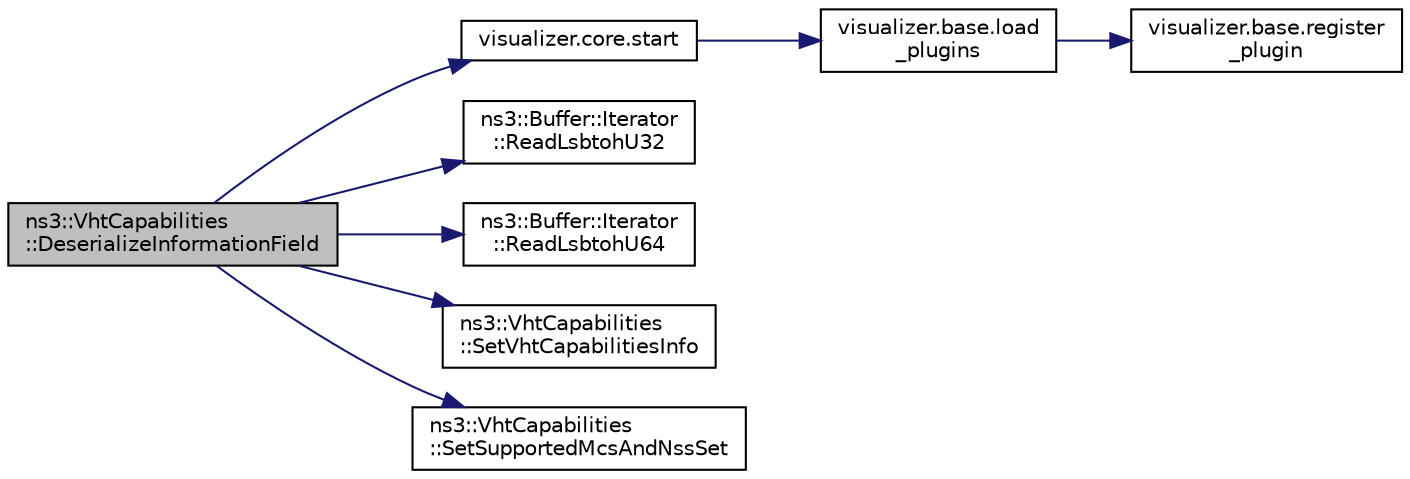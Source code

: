 digraph "ns3::VhtCapabilities::DeserializeInformationField"
{
  edge [fontname="Helvetica",fontsize="10",labelfontname="Helvetica",labelfontsize="10"];
  node [fontname="Helvetica",fontsize="10",shape=record];
  rankdir="LR";
  Node1 [label="ns3::VhtCapabilities\l::DeserializeInformationField",height=0.2,width=0.4,color="black", fillcolor="grey75", style="filled", fontcolor="black"];
  Node1 -> Node2 [color="midnightblue",fontsize="10",style="solid"];
  Node2 [label="visualizer.core.start",height=0.2,width=0.4,color="black", fillcolor="white", style="filled",URL="$df/d6c/namespacevisualizer_1_1core.html#a2a35e5d8a34af358b508dac8635754e0"];
  Node2 -> Node3 [color="midnightblue",fontsize="10",style="solid"];
  Node3 [label="visualizer.base.load\l_plugins",height=0.2,width=0.4,color="black", fillcolor="white", style="filled",URL="$d4/d39/namespacevisualizer_1_1base.html#ad171497a5ff1afe0a73bedaebf35448f"];
  Node3 -> Node4 [color="midnightblue",fontsize="10",style="solid"];
  Node4 [label="visualizer.base.register\l_plugin",height=0.2,width=0.4,color="black", fillcolor="white", style="filled",URL="$d4/d39/namespacevisualizer_1_1base.html#a6b0ffcff1e17ec4027496f50177e5b9e"];
  Node1 -> Node5 [color="midnightblue",fontsize="10",style="solid"];
  Node5 [label="ns3::Buffer::Iterator\l::ReadLsbtohU32",height=0.2,width=0.4,color="black", fillcolor="white", style="filled",URL="$d0/daf/classns3_1_1Buffer_1_1Iterator.html#a393ecef0088e69e05b839dbdca2c6575"];
  Node1 -> Node6 [color="midnightblue",fontsize="10",style="solid"];
  Node6 [label="ns3::Buffer::Iterator\l::ReadLsbtohU64",height=0.2,width=0.4,color="black", fillcolor="white", style="filled",URL="$d0/daf/classns3_1_1Buffer_1_1Iterator.html#ab0da551e888b6ab0b285d28db0367d74"];
  Node1 -> Node7 [color="midnightblue",fontsize="10",style="solid"];
  Node7 [label="ns3::VhtCapabilities\l::SetVhtCapabilitiesInfo",height=0.2,width=0.4,color="black", fillcolor="white", style="filled",URL="$de/de4/classns3_1_1VhtCapabilities.html#a0bf9ec66f4e2fbdb13875d7ee08fb78f"];
  Node1 -> Node8 [color="midnightblue",fontsize="10",style="solid"];
  Node8 [label="ns3::VhtCapabilities\l::SetSupportedMcsAndNssSet",height=0.2,width=0.4,color="black", fillcolor="white", style="filled",URL="$de/de4/classns3_1_1VhtCapabilities.html#ae41856a0b283092b85279ade016e5a03"];
}
